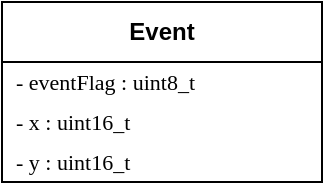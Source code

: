 <mxfile version="15.8.7" type="device"><diagram id="C5RBs43oDa-KdzZeNtuy" name="Page-1"><mxGraphModel dx="348" dy="276" grid="1" gridSize="10" guides="1" tooltips="1" connect="1" arrows="1" fold="1" page="1" pageScale="1" pageWidth="827" pageHeight="1169" math="0" shadow="0"><root><mxCell id="WIyWlLk6GJQsqaUBKTNV-0"/><mxCell id="WIyWlLk6GJQsqaUBKTNV-1" parent="WIyWlLk6GJQsqaUBKTNV-0"/><mxCell id="M9cbS-N1lL0mFgI9EuNY-6" value="Event" style="rounded=0;whiteSpace=wrap;html=1;fillColor=none;fontStyle=1" vertex="1" parent="WIyWlLk6GJQsqaUBKTNV-1"><mxGeometry x="280" y="120" width="160" height="30" as="geometry"/></mxCell><mxCell id="M9cbS-N1lL0mFgI9EuNY-7" value="" style="rounded=0;whiteSpace=wrap;html=1;fillColor=none;" vertex="1" parent="WIyWlLk6GJQsqaUBKTNV-1"><mxGeometry x="280" y="150" width="160" height="60" as="geometry"/></mxCell><mxCell id="M9cbS-N1lL0mFgI9EuNY-8" value="- eventFlag : uint8_t" style="text;html=1;strokeColor=none;fillColor=none;align=left;verticalAlign=middle;whiteSpace=wrap;rounded=0;spacingLeft=5;fontFamily=Verdana;fontSize=11;" vertex="1" parent="WIyWlLk6GJQsqaUBKTNV-1"><mxGeometry x="280" y="150" width="160" height="20" as="geometry"/></mxCell><mxCell id="M9cbS-N1lL0mFgI9EuNY-9" value="- x&amp;nbsp;: uint16_t" style="text;html=1;strokeColor=none;fillColor=none;align=left;verticalAlign=middle;whiteSpace=wrap;rounded=0;spacingLeft=5;fontFamily=Verdana;fontSize=11;" vertex="1" parent="WIyWlLk6GJQsqaUBKTNV-1"><mxGeometry x="280" y="170" width="160" height="20" as="geometry"/></mxCell><mxCell id="M9cbS-N1lL0mFgI9EuNY-10" value="- y&amp;nbsp;: uint16_t" style="text;html=1;strokeColor=none;fillColor=none;align=left;verticalAlign=middle;whiteSpace=wrap;rounded=0;spacingLeft=5;fontFamily=Verdana;fontSize=11;" vertex="1" parent="WIyWlLk6GJQsqaUBKTNV-1"><mxGeometry x="280" y="190" width="160" height="20" as="geometry"/></mxCell></root></mxGraphModel></diagram></mxfile>